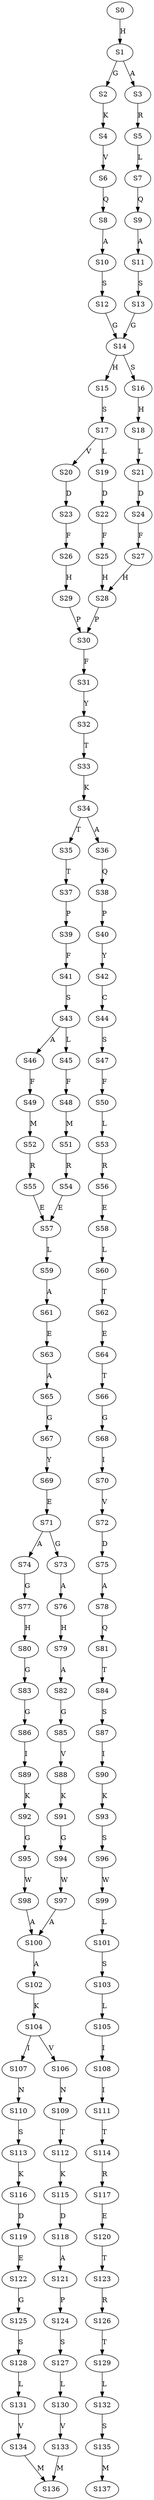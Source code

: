 strict digraph  {
	S0 -> S1 [ label = H ];
	S1 -> S2 [ label = G ];
	S1 -> S3 [ label = A ];
	S2 -> S4 [ label = K ];
	S3 -> S5 [ label = R ];
	S4 -> S6 [ label = V ];
	S5 -> S7 [ label = L ];
	S6 -> S8 [ label = Q ];
	S7 -> S9 [ label = Q ];
	S8 -> S10 [ label = A ];
	S9 -> S11 [ label = A ];
	S10 -> S12 [ label = S ];
	S11 -> S13 [ label = S ];
	S12 -> S14 [ label = G ];
	S13 -> S14 [ label = G ];
	S14 -> S15 [ label = H ];
	S14 -> S16 [ label = S ];
	S15 -> S17 [ label = S ];
	S16 -> S18 [ label = H ];
	S17 -> S19 [ label = L ];
	S17 -> S20 [ label = V ];
	S18 -> S21 [ label = L ];
	S19 -> S22 [ label = D ];
	S20 -> S23 [ label = D ];
	S21 -> S24 [ label = D ];
	S22 -> S25 [ label = F ];
	S23 -> S26 [ label = F ];
	S24 -> S27 [ label = F ];
	S25 -> S28 [ label = H ];
	S26 -> S29 [ label = H ];
	S27 -> S28 [ label = H ];
	S28 -> S30 [ label = P ];
	S29 -> S30 [ label = P ];
	S30 -> S31 [ label = F ];
	S31 -> S32 [ label = Y ];
	S32 -> S33 [ label = T ];
	S33 -> S34 [ label = K ];
	S34 -> S35 [ label = T ];
	S34 -> S36 [ label = A ];
	S35 -> S37 [ label = T ];
	S36 -> S38 [ label = Q ];
	S37 -> S39 [ label = P ];
	S38 -> S40 [ label = P ];
	S39 -> S41 [ label = F ];
	S40 -> S42 [ label = Y ];
	S41 -> S43 [ label = S ];
	S42 -> S44 [ label = C ];
	S43 -> S45 [ label = L ];
	S43 -> S46 [ label = A ];
	S44 -> S47 [ label = S ];
	S45 -> S48 [ label = F ];
	S46 -> S49 [ label = F ];
	S47 -> S50 [ label = F ];
	S48 -> S51 [ label = M ];
	S49 -> S52 [ label = M ];
	S50 -> S53 [ label = L ];
	S51 -> S54 [ label = R ];
	S52 -> S55 [ label = R ];
	S53 -> S56 [ label = R ];
	S54 -> S57 [ label = E ];
	S55 -> S57 [ label = E ];
	S56 -> S58 [ label = E ];
	S57 -> S59 [ label = L ];
	S58 -> S60 [ label = L ];
	S59 -> S61 [ label = A ];
	S60 -> S62 [ label = T ];
	S61 -> S63 [ label = E ];
	S62 -> S64 [ label = E ];
	S63 -> S65 [ label = A ];
	S64 -> S66 [ label = T ];
	S65 -> S67 [ label = G ];
	S66 -> S68 [ label = G ];
	S67 -> S69 [ label = Y ];
	S68 -> S70 [ label = I ];
	S69 -> S71 [ label = E ];
	S70 -> S72 [ label = V ];
	S71 -> S73 [ label = G ];
	S71 -> S74 [ label = A ];
	S72 -> S75 [ label = D ];
	S73 -> S76 [ label = A ];
	S74 -> S77 [ label = G ];
	S75 -> S78 [ label = A ];
	S76 -> S79 [ label = H ];
	S77 -> S80 [ label = H ];
	S78 -> S81 [ label = Q ];
	S79 -> S82 [ label = A ];
	S80 -> S83 [ label = G ];
	S81 -> S84 [ label = T ];
	S82 -> S85 [ label = G ];
	S83 -> S86 [ label = G ];
	S84 -> S87 [ label = S ];
	S85 -> S88 [ label = V ];
	S86 -> S89 [ label = I ];
	S87 -> S90 [ label = I ];
	S88 -> S91 [ label = K ];
	S89 -> S92 [ label = K ];
	S90 -> S93 [ label = K ];
	S91 -> S94 [ label = G ];
	S92 -> S95 [ label = G ];
	S93 -> S96 [ label = S ];
	S94 -> S97 [ label = W ];
	S95 -> S98 [ label = W ];
	S96 -> S99 [ label = W ];
	S97 -> S100 [ label = A ];
	S98 -> S100 [ label = A ];
	S99 -> S101 [ label = L ];
	S100 -> S102 [ label = A ];
	S101 -> S103 [ label = S ];
	S102 -> S104 [ label = K ];
	S103 -> S105 [ label = L ];
	S104 -> S106 [ label = V ];
	S104 -> S107 [ label = I ];
	S105 -> S108 [ label = I ];
	S106 -> S109 [ label = N ];
	S107 -> S110 [ label = N ];
	S108 -> S111 [ label = I ];
	S109 -> S112 [ label = T ];
	S110 -> S113 [ label = S ];
	S111 -> S114 [ label = T ];
	S112 -> S115 [ label = K ];
	S113 -> S116 [ label = K ];
	S114 -> S117 [ label = R ];
	S115 -> S118 [ label = D ];
	S116 -> S119 [ label = D ];
	S117 -> S120 [ label = E ];
	S118 -> S121 [ label = A ];
	S119 -> S122 [ label = E ];
	S120 -> S123 [ label = T ];
	S121 -> S124 [ label = P ];
	S122 -> S125 [ label = G ];
	S123 -> S126 [ label = R ];
	S124 -> S127 [ label = S ];
	S125 -> S128 [ label = S ];
	S126 -> S129 [ label = T ];
	S127 -> S130 [ label = L ];
	S128 -> S131 [ label = L ];
	S129 -> S132 [ label = L ];
	S130 -> S133 [ label = V ];
	S131 -> S134 [ label = V ];
	S132 -> S135 [ label = S ];
	S133 -> S136 [ label = M ];
	S134 -> S136 [ label = M ];
	S135 -> S137 [ label = M ];
}
